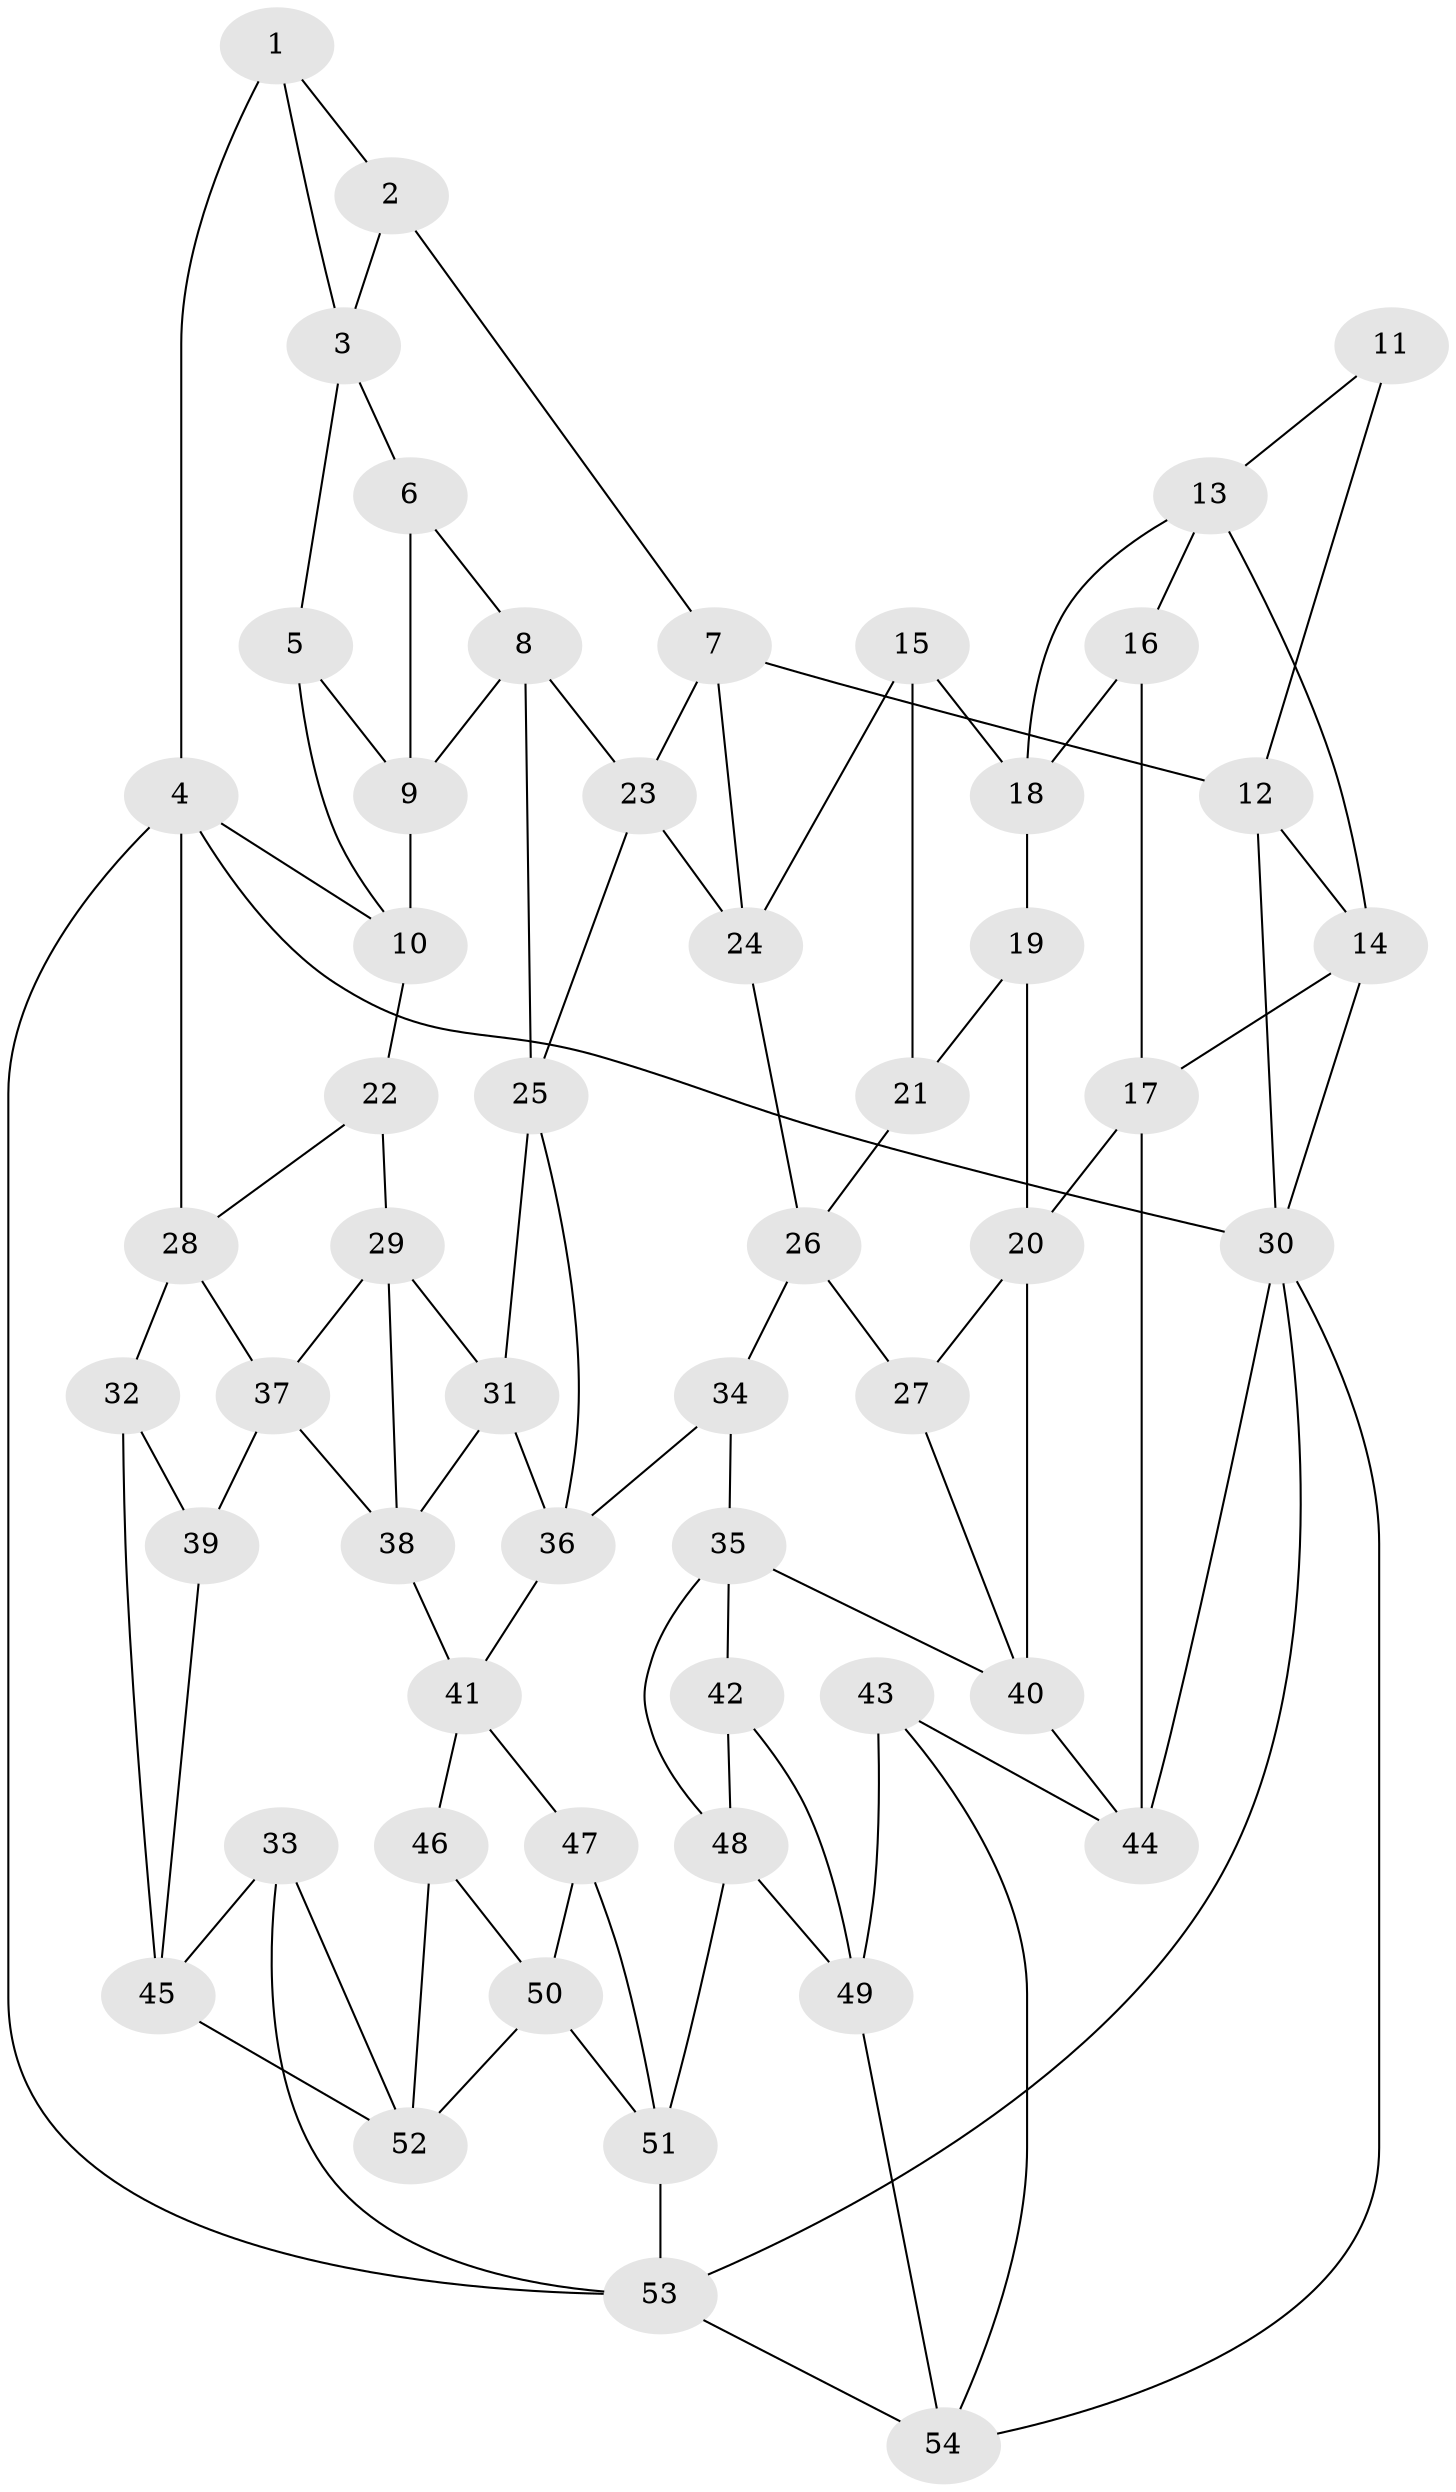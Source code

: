 // original degree distribution, {3: 0.027777777777777776, 4: 0.23148148148148148, 6: 0.23148148148148148, 5: 0.5092592592592593}
// Generated by graph-tools (version 1.1) at 2025/03/03/09/25 03:03:29]
// undirected, 54 vertices, 100 edges
graph export_dot {
graph [start="1"]
  node [color=gray90,style=filled];
  1;
  2;
  3;
  4;
  5;
  6;
  7;
  8;
  9;
  10;
  11;
  12;
  13;
  14;
  15;
  16;
  17;
  18;
  19;
  20;
  21;
  22;
  23;
  24;
  25;
  26;
  27;
  28;
  29;
  30;
  31;
  32;
  33;
  34;
  35;
  36;
  37;
  38;
  39;
  40;
  41;
  42;
  43;
  44;
  45;
  46;
  47;
  48;
  49;
  50;
  51;
  52;
  53;
  54;
  1 -- 2 [weight=1.0];
  1 -- 3 [weight=1.0];
  1 -- 4 [weight=1.0];
  2 -- 3 [weight=1.0];
  2 -- 7 [weight=1.0];
  3 -- 5 [weight=1.0];
  3 -- 6 [weight=1.0];
  4 -- 10 [weight=1.0];
  4 -- 28 [weight=1.0];
  4 -- 30 [weight=1.0];
  4 -- 53 [weight=1.0];
  5 -- 9 [weight=1.0];
  5 -- 10 [weight=1.0];
  6 -- 8 [weight=1.0];
  6 -- 9 [weight=1.0];
  7 -- 12 [weight=1.0];
  7 -- 23 [weight=1.0];
  7 -- 24 [weight=1.0];
  8 -- 9 [weight=1.0];
  8 -- 23 [weight=1.0];
  8 -- 25 [weight=1.0];
  9 -- 10 [weight=1.0];
  10 -- 22 [weight=1.0];
  11 -- 12 [weight=2.0];
  11 -- 13 [weight=1.0];
  12 -- 14 [weight=1.0];
  12 -- 30 [weight=1.0];
  13 -- 14 [weight=1.0];
  13 -- 16 [weight=1.0];
  13 -- 18 [weight=1.0];
  14 -- 17 [weight=1.0];
  14 -- 30 [weight=1.0];
  15 -- 18 [weight=1.0];
  15 -- 21 [weight=1.0];
  15 -- 24 [weight=1.0];
  16 -- 17 [weight=1.0];
  16 -- 18 [weight=1.0];
  17 -- 20 [weight=1.0];
  17 -- 44 [weight=1.0];
  18 -- 19 [weight=1.0];
  19 -- 20 [weight=1.0];
  19 -- 21 [weight=1.0];
  20 -- 27 [weight=1.0];
  20 -- 40 [weight=1.0];
  21 -- 26 [weight=1.0];
  22 -- 28 [weight=1.0];
  22 -- 29 [weight=1.0];
  23 -- 24 [weight=1.0];
  23 -- 25 [weight=1.0];
  24 -- 26 [weight=1.0];
  25 -- 31 [weight=1.0];
  25 -- 36 [weight=1.0];
  26 -- 27 [weight=1.0];
  26 -- 34 [weight=1.0];
  27 -- 40 [weight=1.0];
  28 -- 32 [weight=2.0];
  28 -- 37 [weight=1.0];
  29 -- 31 [weight=1.0];
  29 -- 37 [weight=1.0];
  29 -- 38 [weight=1.0];
  30 -- 44 [weight=1.0];
  30 -- 53 [weight=1.0];
  30 -- 54 [weight=1.0];
  31 -- 36 [weight=1.0];
  31 -- 38 [weight=1.0];
  32 -- 39 [weight=1.0];
  32 -- 45 [weight=1.0];
  33 -- 45 [weight=1.0];
  33 -- 52 [weight=1.0];
  33 -- 53 [weight=1.0];
  34 -- 35 [weight=1.0];
  34 -- 36 [weight=1.0];
  35 -- 40 [weight=1.0];
  35 -- 42 [weight=1.0];
  35 -- 48 [weight=1.0];
  36 -- 41 [weight=1.0];
  37 -- 38 [weight=1.0];
  37 -- 39 [weight=1.0];
  38 -- 41 [weight=1.0];
  39 -- 45 [weight=1.0];
  40 -- 44 [weight=1.0];
  41 -- 46 [weight=1.0];
  41 -- 47 [weight=1.0];
  42 -- 48 [weight=1.0];
  42 -- 49 [weight=1.0];
  43 -- 44 [weight=1.0];
  43 -- 49 [weight=1.0];
  43 -- 54 [weight=1.0];
  45 -- 52 [weight=1.0];
  46 -- 50 [weight=1.0];
  46 -- 52 [weight=1.0];
  47 -- 50 [weight=1.0];
  47 -- 51 [weight=1.0];
  48 -- 49 [weight=1.0];
  48 -- 51 [weight=1.0];
  49 -- 54 [weight=1.0];
  50 -- 51 [weight=1.0];
  50 -- 52 [weight=1.0];
  51 -- 53 [weight=1.0];
  53 -- 54 [weight=1.0];
}
